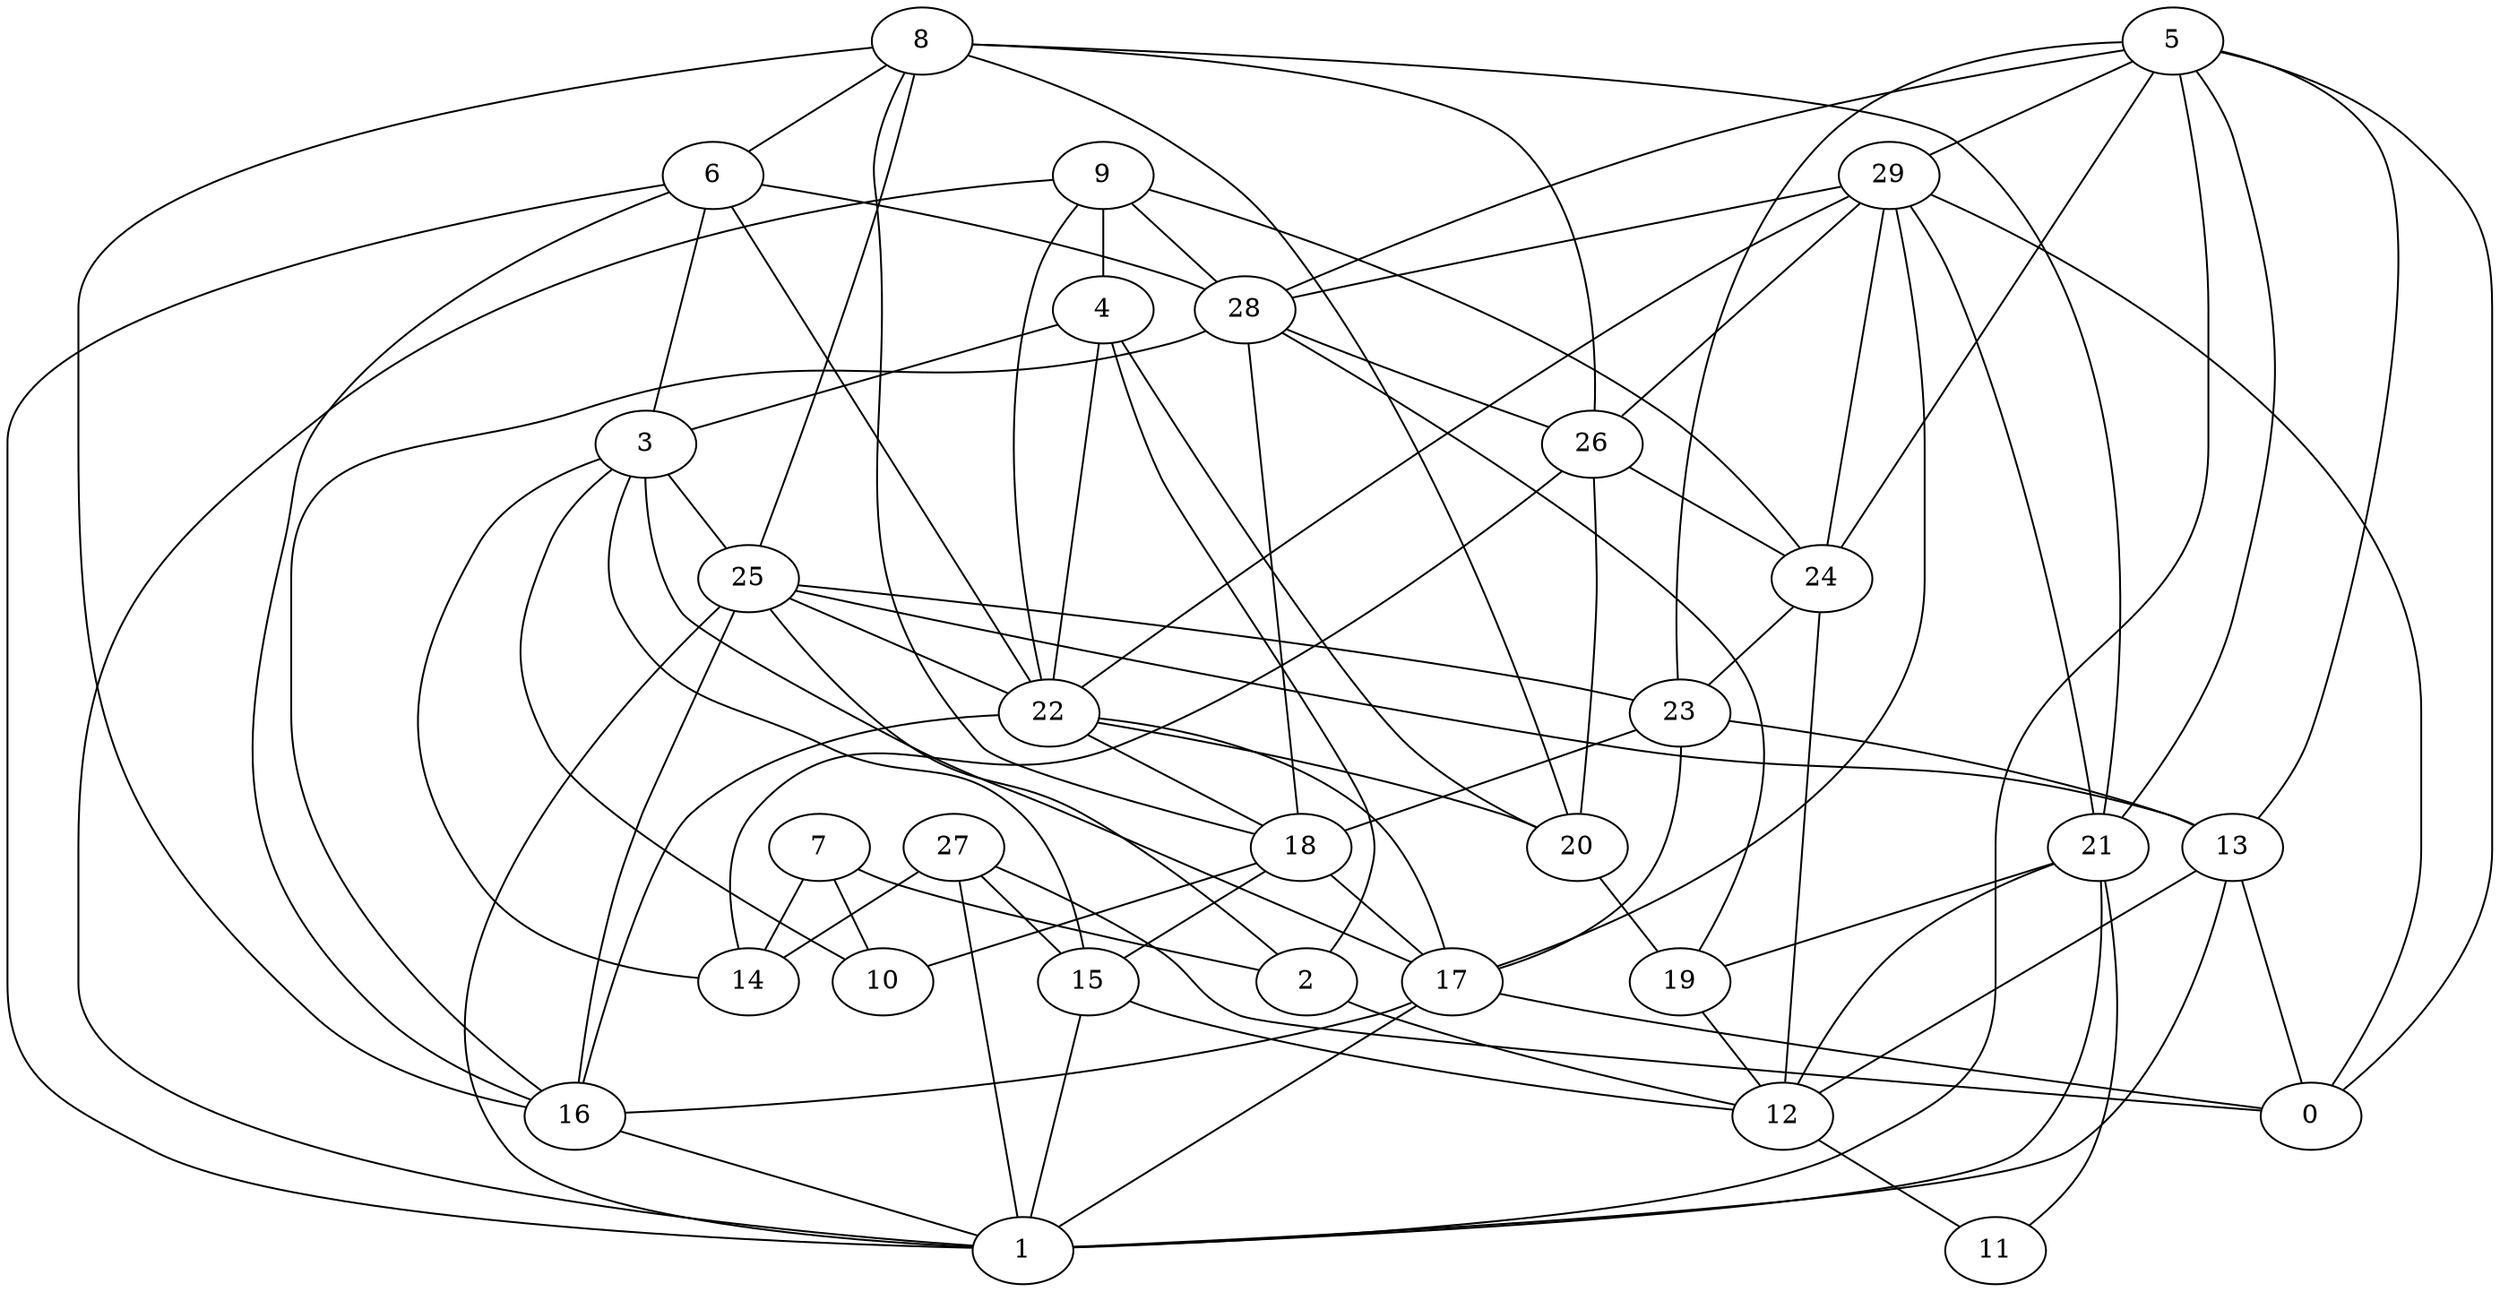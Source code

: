 digraph GG_graph {

subgraph G_graph {
edge [color = black]
"4" -> "3" [dir = none]
"4" -> "2" [dir = none]
"13" -> "1" [dir = none]
"15" -> "12" [dir = none]
"29" -> "26" [dir = none]
"29" -> "22" [dir = none]
"29" -> "17" [dir = none]
"29" -> "21" [dir = none]
"29" -> "24" [dir = none]
"9" -> "24" [dir = none]
"9" -> "28" [dir = none]
"9" -> "1" [dir = none]
"9" -> "22" [dir = none]
"22" -> "20" [dir = none]
"22" -> "18" [dir = none]
"22" -> "17" [dir = none]
"18" -> "17" [dir = none]
"18" -> "10" [dir = none]
"18" -> "15" [dir = none]
"27" -> "1" [dir = none]
"27" -> "0" [dir = none]
"27" -> "15" [dir = none]
"27" -> "14" [dir = none]
"17" -> "1" [dir = none]
"17" -> "0" [dir = none]
"17" -> "16" [dir = none]
"28" -> "19" [dir = none]
"28" -> "26" [dir = none]
"7" -> "10" [dir = none]
"7" -> "14" [dir = none]
"7" -> "2" [dir = none]
"6" -> "22" [dir = none]
"6" -> "1" [dir = none]
"6" -> "3" [dir = none]
"6" -> "16" [dir = none]
"3" -> "14" [dir = none]
"3" -> "25" [dir = none]
"3" -> "15" [dir = none]
"3" -> "10" [dir = none]
"5" -> "13" [dir = none]
"5" -> "24" [dir = none]
"5" -> "28" [dir = none]
"8" -> "16" [dir = none]
"8" -> "25" [dir = none]
"8" -> "18" [dir = none]
"8" -> "21" [dir = none]
"8" -> "6" [dir = none]
"8" -> "20" [dir = none]
"21" -> "12" [dir = none]
"21" -> "11" [dir = none]
"21" -> "19" [dir = none]
"23" -> "17" [dir = none]
"23" -> "18" [dir = none]
"12" -> "11" [dir = none]
"25" -> "1" [dir = none]
"25" -> "13" [dir = none]
"25" -> "2" [dir = none]
"2" -> "12" [dir = none]
"3" -> "17" [dir = none]
"19" -> "12" [dir = none]
"15" -> "1" [dir = none]
"13" -> "0" [dir = none]
"4" -> "20" [dir = none]
"20" -> "19" [dir = none]
"24" -> "12" [dir = none]
"24" -> "23" [dir = none]
"26" -> "14" [dir = none]
"5" -> "29" [dir = none]
"6" -> "28" [dir = none]
"29" -> "0" [dir = none]
"25" -> "16" [dir = none]
"28" -> "16" [dir = none]
"26" -> "20" [dir = none]
"5" -> "21" [dir = none]
"4" -> "22" [dir = none]
"5" -> "23" [dir = none]
"28" -> "18" [dir = none]
"25" -> "23" [dir = none]
"8" -> "26" [dir = none]
"21" -> "1" [dir = none]
"23" -> "13" [dir = none]
"25" -> "22" [dir = none]
"26" -> "24" [dir = none]
"16" -> "1" [dir = none]
"9" -> "4" [dir = none]
"22" -> "16" [dir = none]
"29" -> "28" [dir = none]
"5" -> "1" [dir = none]
"5" -> "0" [dir = none]
"13" -> "12" [dir = none]
}

}
